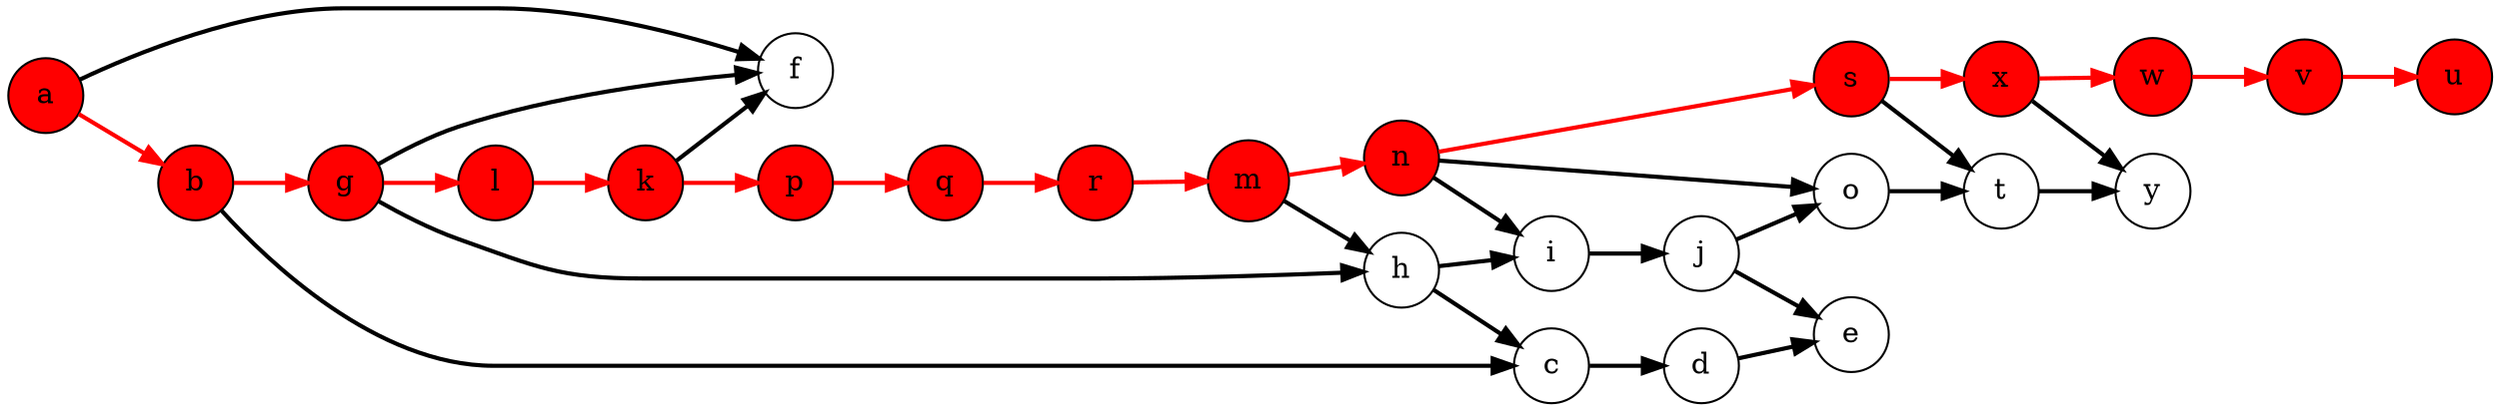 digraph g {
	rankdir = LR;	node[shape=circle style=filled];
	a[name="a", fillcolor="red"];
	b[name="b", fillcolor="red"];
	c[name="c", fillcolor="white"];
	d[name="d", fillcolor="white"];
	e[name="e", fillcolor="white"];
	g[name="g", fillcolor="red"];
	f[name="f", fillcolor="white"];
	h[name="h", fillcolor="white"];
	i[name="i", fillcolor="white"];
	j[name="j", fillcolor="white"];
	l[name="l", fillcolor="red"];
	k[name="k", fillcolor="red"];
	m[name="m", fillcolor="red"];
	n[name="n", fillcolor="red"];
	o[name="o", fillcolor="white"];
	p[name="p", fillcolor="red"];
	q[name="q", fillcolor="red"];
	r[name="r", fillcolor="red"];
	s[name="s", fillcolor="red"];
	t[name="t", fillcolor="white"];
	v[name="v", fillcolor="red"];
	u[name="u", fillcolor="red"];
	w[name="w", fillcolor="red"];
	x[name="x", fillcolor="red"];
	y[name="y", fillcolor="white"];

	edge[dir = forward];
	a -> b[penwidth=2, color="red"];
	a -> f[penwidth=2, color="black"];
	b -> c[penwidth=2, color="black"];
	b -> g[penwidth=2, color="red"];
	c -> d[penwidth=2, color="black"];
	d -> e[penwidth=2, color="black"];
	g -> f[penwidth=2, color="black"];
	g -> h[penwidth=2, color="black"];
	g -> l[penwidth=2, color="red"];
	h -> i[penwidth=2, color="black"];
	h -> c[penwidth=2, color="black"];
	i -> j[penwidth=2, color="black"];
	j -> e[penwidth=2, color="black"];
	j -> o[penwidth=2, color="black"];
	l -> k[penwidth=2, color="red"];
	k -> f[penwidth=2, color="black"];
	k -> p[penwidth=2, color="red"];
	m -> n[penwidth=2, color="red"];
	m -> h[penwidth=2, color="black"];
	n -> o[penwidth=2, color="black"];
	n -> i[penwidth=2, color="black"];
	n -> s[penwidth=2, color="red"];
	o -> t[penwidth=2, color="black"];
	p -> q[penwidth=2, color="red"];
	q -> r[penwidth=2, color="red"];
	r -> m[penwidth=2, color="red"];
	s -> t[penwidth=2, color="black"];
	s -> x[penwidth=2, color="red"];
	t -> y[penwidth=2, color="black"];
	v -> u[penwidth=2, color="red"];
	w -> v[penwidth=2, color="red"];
	x -> w[penwidth=2, color="red"];
	x -> y[penwidth=2, color="black"];
}
